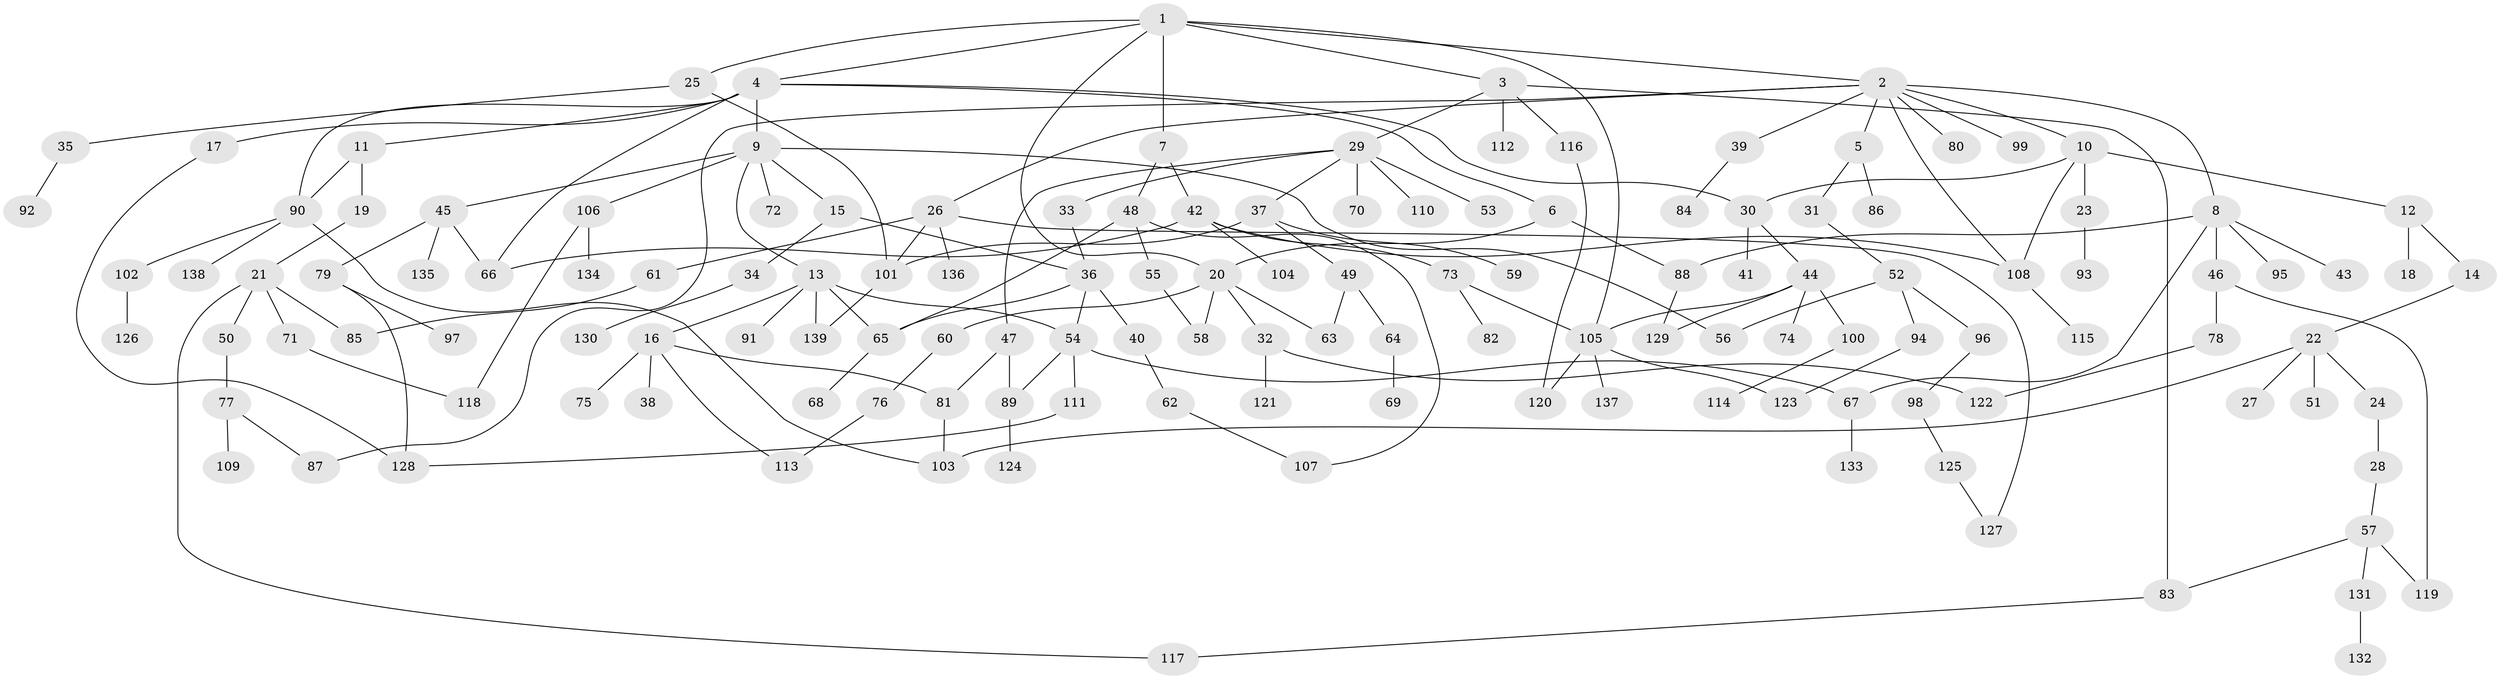 // coarse degree distribution, {8: 0.021052631578947368, 10: 0.010526315789473684, 5: 0.08421052631578947, 11: 0.010526315789473684, 3: 0.09473684210526316, 4: 0.1368421052631579, 7: 0.010526315789473684, 2: 0.2736842105263158, 6: 0.031578947368421054, 1: 0.3263157894736842}
// Generated by graph-tools (version 1.1) at 2025/51/02/27/25 19:51:37]
// undirected, 139 vertices, 178 edges
graph export_dot {
graph [start="1"]
  node [color=gray90,style=filled];
  1;
  2;
  3;
  4;
  5;
  6;
  7;
  8;
  9;
  10;
  11;
  12;
  13;
  14;
  15;
  16;
  17;
  18;
  19;
  20;
  21;
  22;
  23;
  24;
  25;
  26;
  27;
  28;
  29;
  30;
  31;
  32;
  33;
  34;
  35;
  36;
  37;
  38;
  39;
  40;
  41;
  42;
  43;
  44;
  45;
  46;
  47;
  48;
  49;
  50;
  51;
  52;
  53;
  54;
  55;
  56;
  57;
  58;
  59;
  60;
  61;
  62;
  63;
  64;
  65;
  66;
  67;
  68;
  69;
  70;
  71;
  72;
  73;
  74;
  75;
  76;
  77;
  78;
  79;
  80;
  81;
  82;
  83;
  84;
  85;
  86;
  87;
  88;
  89;
  90;
  91;
  92;
  93;
  94;
  95;
  96;
  97;
  98;
  99;
  100;
  101;
  102;
  103;
  104;
  105;
  106;
  107;
  108;
  109;
  110;
  111;
  112;
  113;
  114;
  115;
  116;
  117;
  118;
  119;
  120;
  121;
  122;
  123;
  124;
  125;
  126;
  127;
  128;
  129;
  130;
  131;
  132;
  133;
  134;
  135;
  136;
  137;
  138;
  139;
  1 -- 2;
  1 -- 3;
  1 -- 4;
  1 -- 7;
  1 -- 25;
  1 -- 20;
  1 -- 105;
  2 -- 5;
  2 -- 8;
  2 -- 10;
  2 -- 26;
  2 -- 39;
  2 -- 80;
  2 -- 87;
  2 -- 99;
  2 -- 108;
  3 -- 29;
  3 -- 83;
  3 -- 112;
  3 -- 116;
  4 -- 6;
  4 -- 9;
  4 -- 11;
  4 -- 17;
  4 -- 66;
  4 -- 90;
  4 -- 30;
  5 -- 31;
  5 -- 86;
  6 -- 20;
  6 -- 88;
  7 -- 42;
  7 -- 48;
  8 -- 43;
  8 -- 46;
  8 -- 88;
  8 -- 95;
  8 -- 67;
  9 -- 13;
  9 -- 15;
  9 -- 45;
  9 -- 56;
  9 -- 72;
  9 -- 106;
  10 -- 12;
  10 -- 23;
  10 -- 30;
  10 -- 108;
  11 -- 19;
  11 -- 90;
  12 -- 14;
  12 -- 18;
  13 -- 16;
  13 -- 91;
  13 -- 139;
  13 -- 65;
  13 -- 54;
  14 -- 22;
  15 -- 34;
  15 -- 36;
  16 -- 38;
  16 -- 75;
  16 -- 81;
  16 -- 113;
  17 -- 128;
  19 -- 21;
  20 -- 32;
  20 -- 60;
  20 -- 58;
  20 -- 63;
  21 -- 50;
  21 -- 71;
  21 -- 85;
  21 -- 117;
  22 -- 24;
  22 -- 27;
  22 -- 51;
  22 -- 103;
  23 -- 93;
  24 -- 28;
  25 -- 35;
  25 -- 101;
  26 -- 61;
  26 -- 127;
  26 -- 136;
  26 -- 101;
  28 -- 57;
  29 -- 33;
  29 -- 37;
  29 -- 47;
  29 -- 53;
  29 -- 70;
  29 -- 110;
  30 -- 41;
  30 -- 44;
  31 -- 52;
  32 -- 121;
  32 -- 122;
  33 -- 36;
  34 -- 130;
  35 -- 92;
  36 -- 40;
  36 -- 54;
  36 -- 65;
  37 -- 49;
  37 -- 59;
  37 -- 101;
  39 -- 84;
  40 -- 62;
  42 -- 73;
  42 -- 104;
  42 -- 108;
  42 -- 66;
  44 -- 74;
  44 -- 100;
  44 -- 105;
  44 -- 129;
  45 -- 79;
  45 -- 135;
  45 -- 66;
  46 -- 78;
  46 -- 119;
  47 -- 81;
  47 -- 89;
  48 -- 55;
  48 -- 107;
  48 -- 65;
  49 -- 63;
  49 -- 64;
  50 -- 77;
  52 -- 94;
  52 -- 96;
  52 -- 56;
  54 -- 67;
  54 -- 89;
  54 -- 111;
  55 -- 58;
  57 -- 119;
  57 -- 131;
  57 -- 83;
  60 -- 76;
  61 -- 85;
  62 -- 107;
  64 -- 69;
  65 -- 68;
  67 -- 133;
  71 -- 118;
  73 -- 82;
  73 -- 105;
  76 -- 113;
  77 -- 109;
  77 -- 87;
  78 -- 122;
  79 -- 97;
  79 -- 128;
  81 -- 103;
  83 -- 117;
  88 -- 129;
  89 -- 124;
  90 -- 102;
  90 -- 138;
  90 -- 103;
  94 -- 123;
  96 -- 98;
  98 -- 125;
  100 -- 114;
  101 -- 139;
  102 -- 126;
  105 -- 137;
  105 -- 123;
  105 -- 120;
  106 -- 118;
  106 -- 134;
  108 -- 115;
  111 -- 128;
  116 -- 120;
  125 -- 127;
  131 -- 132;
}
